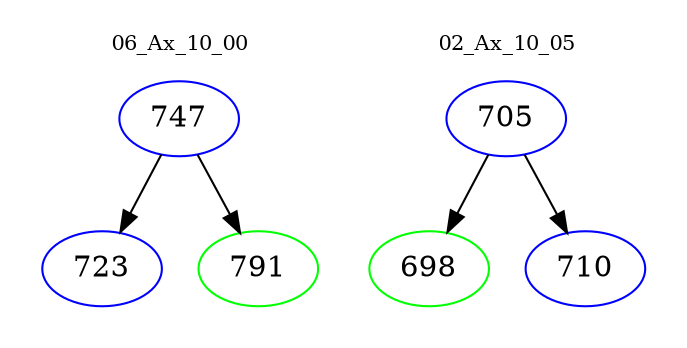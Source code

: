 digraph{
subgraph cluster_0 {
color = white
label = "06_Ax_10_00";
fontsize=10;
T0_747 [label="747", color="blue"]
T0_747 -> T0_723 [color="black"]
T0_723 [label="723", color="blue"]
T0_747 -> T0_791 [color="black"]
T0_791 [label="791", color="green"]
}
subgraph cluster_1 {
color = white
label = "02_Ax_10_05";
fontsize=10;
T1_705 [label="705", color="blue"]
T1_705 -> T1_698 [color="black"]
T1_698 [label="698", color="green"]
T1_705 -> T1_710 [color="black"]
T1_710 [label="710", color="blue"]
}
}
